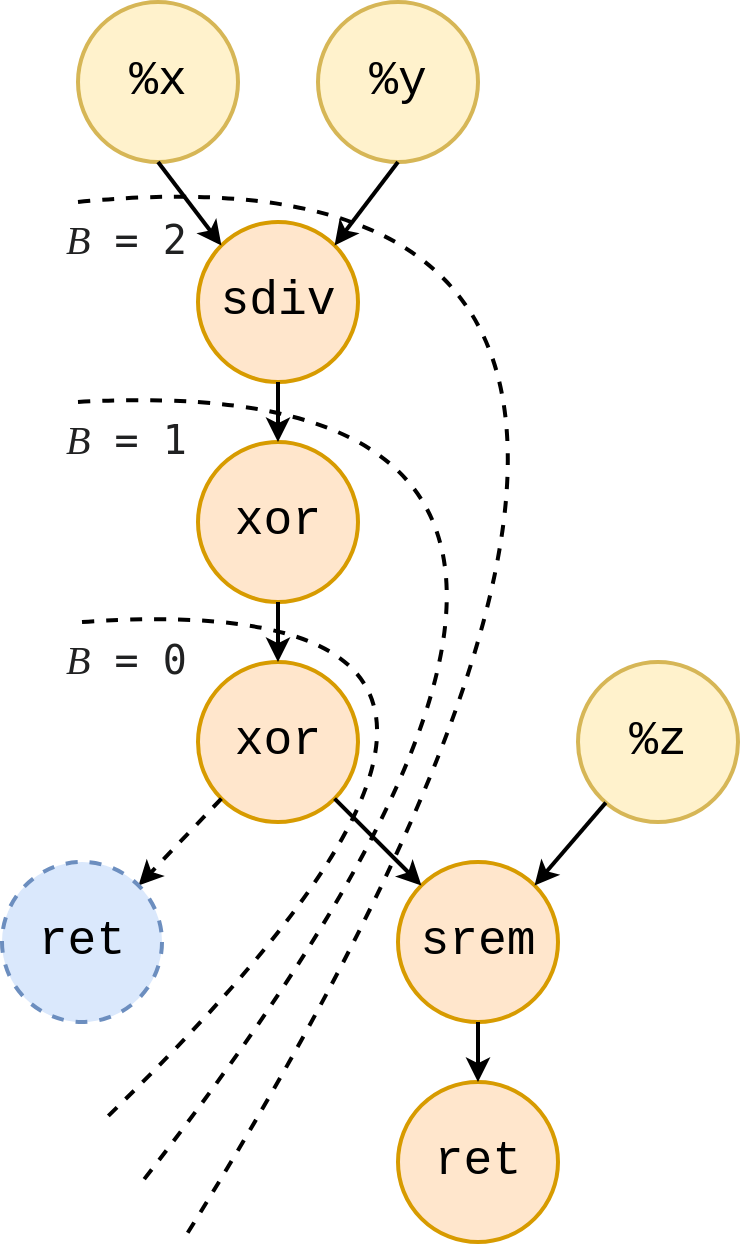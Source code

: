 <mxfile version="24.1.0" type="device">
  <diagram name="Page-1" id="4kx47Z_vcf4Q4TvHGx9w">
    <mxGraphModel dx="1114" dy="842" grid="1" gridSize="10" guides="1" tooltips="1" connect="1" arrows="1" fold="1" page="1" pageScale="1" pageWidth="850" pageHeight="1100" math="0" shadow="0">
      <root>
        <mxCell id="0" />
        <mxCell id="1" parent="0" />
        <mxCell id="8tNPOJJLOjALJbDub3ZB-1" value="&lt;font style=&quot;font-size: 24px;&quot;&gt;%x&lt;/font&gt;" style="ellipse;whiteSpace=wrap;html=1;aspect=fixed;fontFamily=Courier New;fontSize=16;strokeWidth=2;fillColor=#fff2cc;strokeColor=#d6b656;" parent="1" vertex="1">
          <mxGeometry x="138" y="230" width="80" height="80" as="geometry" />
        </mxCell>
        <mxCell id="8tNPOJJLOjALJbDub3ZB-2" value="&lt;font style=&quot;font-size: 24px;&quot;&gt;%y&lt;/font&gt;" style="ellipse;whiteSpace=wrap;html=1;aspect=fixed;fontFamily=Courier New;fontSize=14;strokeWidth=2;fillColor=#fff2cc;strokeColor=#d6b656;" parent="1" vertex="1">
          <mxGeometry x="258" y="230" width="80" height="80" as="geometry" />
        </mxCell>
        <mxCell id="8tNPOJJLOjALJbDub3ZB-3" value="&lt;font style=&quot;font-size: 24px;&quot;&gt;xor&lt;/font&gt;" style="ellipse;whiteSpace=wrap;html=1;aspect=fixed;fontFamily=Courier New;fontSize=14;strokeWidth=2;fillColor=#ffe6cc;strokeColor=#d79b00;" parent="1" vertex="1">
          <mxGeometry x="198" y="450" width="80" height="80" as="geometry" />
        </mxCell>
        <mxCell id="8tNPOJJLOjALJbDub3ZB-4" value="&lt;font style=&quot;font-size: 24px;&quot;&gt;xor&lt;/font&gt;" style="ellipse;whiteSpace=wrap;html=1;aspect=fixed;fontFamily=Courier New;fontSize=14;strokeWidth=2;fillColor=#ffe6cc;strokeColor=#d79b00;" parent="1" vertex="1">
          <mxGeometry x="198" y="560" width="80" height="80" as="geometry" />
        </mxCell>
        <mxCell id="8tNPOJJLOjALJbDub3ZB-5" value="&lt;font style=&quot;font-size: 24px;&quot;&gt;srem&lt;/font&gt;" style="ellipse;whiteSpace=wrap;html=1;aspect=fixed;fontFamily=Courier New;fontSize=14;strokeWidth=2;fillColor=#ffe6cc;strokeColor=#d79b00;" parent="1" vertex="1">
          <mxGeometry x="298" y="660" width="80" height="80" as="geometry" />
        </mxCell>
        <mxCell id="8tNPOJJLOjALJbDub3ZB-6" value="&lt;font style=&quot;font-size: 24px;&quot;&gt;%z&lt;/font&gt;" style="ellipse;whiteSpace=wrap;html=1;aspect=fixed;fontFamily=Courier New;fontSize=14;strokeWidth=2;fillColor=#fff2cc;strokeColor=#d6b656;" parent="1" vertex="1">
          <mxGeometry x="388" y="560" width="80" height="80" as="geometry" />
        </mxCell>
        <mxCell id="8tNPOJJLOjALJbDub3ZB-7" value="&lt;font style=&quot;font-size: 24px;&quot;&gt;ret&lt;/font&gt;" style="ellipse;whiteSpace=wrap;html=1;aspect=fixed;fontFamily=Courier New;fontSize=14;strokeWidth=2;fillColor=#ffe6cc;strokeColor=#d79b00;" parent="1" vertex="1">
          <mxGeometry x="298" y="770" width="80" height="80" as="geometry" />
        </mxCell>
        <mxCell id="8tNPOJJLOjALJbDub3ZB-10" value="&lt;font style=&quot;font-size: 24px;&quot;&gt;sdiv&lt;/font&gt;" style="ellipse;whiteSpace=wrap;html=1;aspect=fixed;fontFamily=Courier New;fontSize=14;strokeWidth=2;fillColor=#ffe6cc;strokeColor=#d79b00;" parent="1" vertex="1">
          <mxGeometry x="198" y="340" width="80" height="80" as="geometry" />
        </mxCell>
        <mxCell id="8tNPOJJLOjALJbDub3ZB-19" value="" style="curved=1;endArrow=none;html=1;rounded=0;strokeWidth=2;dashed=1;endFill=0;" parent="1" edge="1">
          <mxGeometry width="50" height="50" relative="1" as="geometry">
            <mxPoint x="140" y="540" as="sourcePoint" />
            <mxPoint x="150" y="790" as="targetPoint" />
            <Array as="points">
              <mxPoint x="430" y="520" />
            </Array>
          </mxGeometry>
        </mxCell>
        <mxCell id="8tNPOJJLOjALJbDub3ZB-21" value="" style="curved=1;endArrow=none;html=1;rounded=0;strokeWidth=2;dashed=1;endFill=0;" parent="1" edge="1">
          <mxGeometry width="50" height="50" relative="1" as="geometry">
            <mxPoint x="138" y="430" as="sourcePoint" />
            <mxPoint x="170" y="820" as="targetPoint" />
            <Array as="points">
              <mxPoint x="490" y="410" />
            </Array>
          </mxGeometry>
        </mxCell>
        <mxCell id="8tNPOJJLOjALJbDub3ZB-22" value="" style="curved=1;endArrow=none;html=1;rounded=0;strokeWidth=2;dashed=1;endFill=0;" parent="1" edge="1">
          <mxGeometry width="50" height="50" relative="1" as="geometry">
            <mxPoint x="138" y="330" as="sourcePoint" />
            <mxPoint x="190" y="850" as="targetPoint" />
            <Array as="points">
              <mxPoint x="540" y="290" />
            </Array>
          </mxGeometry>
        </mxCell>
        <mxCell id="8tNPOJJLOjALJbDub3ZB-25" value="" style="endArrow=classic;html=1;rounded=0;exitX=0.5;exitY=1;exitDx=0;exitDy=0;entryX=0;entryY=0;entryDx=0;entryDy=0;strokeWidth=2;" parent="1" source="8tNPOJJLOjALJbDub3ZB-1" target="8tNPOJJLOjALJbDub3ZB-10" edge="1">
          <mxGeometry width="50" height="50" relative="1" as="geometry">
            <mxPoint x="178" y="300" as="sourcePoint" />
            <mxPoint x="178" y="360" as="targetPoint" />
          </mxGeometry>
        </mxCell>
        <mxCell id="8tNPOJJLOjALJbDub3ZB-26" value="" style="endArrow=classic;html=1;rounded=0;exitX=0.5;exitY=1;exitDx=0;exitDy=0;entryX=1;entryY=0;entryDx=0;entryDy=0;strokeWidth=2;" parent="1" source="8tNPOJJLOjALJbDub3ZB-2" target="8tNPOJJLOjALJbDub3ZB-10" edge="1">
          <mxGeometry width="50" height="50" relative="1" as="geometry">
            <mxPoint x="188" y="300" as="sourcePoint" />
            <mxPoint x="220" y="362" as="targetPoint" />
          </mxGeometry>
        </mxCell>
        <mxCell id="8tNPOJJLOjALJbDub3ZB-27" value="" style="endArrow=classic;html=1;rounded=0;exitX=0.5;exitY=1;exitDx=0;exitDy=0;entryX=0.5;entryY=0;entryDx=0;entryDy=0;strokeWidth=2;" parent="1" source="8tNPOJJLOjALJbDub3ZB-10" target="8tNPOJJLOjALJbDub3ZB-3" edge="1">
          <mxGeometry width="50" height="50" relative="1" as="geometry">
            <mxPoint x="188" y="300" as="sourcePoint" />
            <mxPoint x="220" y="362" as="targetPoint" />
            <Array as="points" />
          </mxGeometry>
        </mxCell>
        <mxCell id="8tNPOJJLOjALJbDub3ZB-28" value="" style="endArrow=classic;html=1;rounded=0;exitX=0.5;exitY=1;exitDx=0;exitDy=0;entryX=0.5;entryY=0;entryDx=0;entryDy=0;strokeWidth=2;" parent="1" source="8tNPOJJLOjALJbDub3ZB-3" target="8tNPOJJLOjALJbDub3ZB-4" edge="1">
          <mxGeometry width="50" height="50" relative="1" as="geometry">
            <mxPoint x="248" y="430" as="sourcePoint" />
            <mxPoint x="248" y="460" as="targetPoint" />
            <Array as="points">
              <mxPoint x="238" y="540" />
            </Array>
          </mxGeometry>
        </mxCell>
        <mxCell id="8tNPOJJLOjALJbDub3ZB-32" value="" style="endArrow=classic;html=1;rounded=0;entryX=0.5;entryY=0;entryDx=0;entryDy=0;strokeWidth=2;exitX=0.5;exitY=1;exitDx=0;exitDy=0;" parent="1" source="8tNPOJJLOjALJbDub3ZB-5" target="8tNPOJJLOjALJbDub3ZB-7" edge="1">
          <mxGeometry width="50" height="50" relative="1" as="geometry">
            <mxPoint x="248" y="430" as="sourcePoint" />
            <mxPoint x="248" y="460" as="targetPoint" />
          </mxGeometry>
        </mxCell>
        <mxCell id="8tNPOJJLOjALJbDub3ZB-34" value="" style="endArrow=classic;html=1;rounded=0;exitX=1;exitY=1;exitDx=0;exitDy=0;strokeWidth=2;" parent="1" source="8tNPOJJLOjALJbDub3ZB-4" target="8tNPOJJLOjALJbDub3ZB-5" edge="1">
          <mxGeometry width="50" height="50" relative="1" as="geometry">
            <mxPoint x="258" y="440" as="sourcePoint" />
            <mxPoint x="258" y="470" as="targetPoint" />
          </mxGeometry>
        </mxCell>
        <mxCell id="8tNPOJJLOjALJbDub3ZB-35" value="" style="endArrow=classic;html=1;rounded=0;strokeWidth=2;entryX=1;entryY=0;entryDx=0;entryDy=0;" parent="1" source="8tNPOJJLOjALJbDub3ZB-6" target="8tNPOJJLOjALJbDub3ZB-5" edge="1">
          <mxGeometry width="50" height="50" relative="1" as="geometry">
            <mxPoint x="388" y="620" as="sourcePoint" />
            <mxPoint x="320" y="682" as="targetPoint" />
          </mxGeometry>
        </mxCell>
        <mxCell id="8tNPOJJLOjALJbDub3ZB-53" value="&lt;font style=&quot;font-size: 20px;&quot; color=&quot;#202122&quot;&gt;&lt;span style=&quot;background-color: rgb(255, 255, 255);&quot;&gt;&lt;i style=&quot;&quot;&gt;&lt;font style=&quot;font-size: 20px;&quot; face=&quot;Times New Roman&quot;&gt;B&lt;/font&gt;&lt;/i&gt;&lt;font style=&quot;font-size: 20px;&quot; face=&quot;monospace, monospace&quot;&gt; = 2&lt;/font&gt;&lt;/span&gt;&lt;/font&gt;" style="text;whiteSpace=wrap;html=1;" parent="1" vertex="1">
          <mxGeometry x="130" y="330" width="185" height="40" as="geometry" />
        </mxCell>
        <mxCell id="TCIT5zViLuf92jnoW2vM-3" value="" style="endArrow=classic;html=1;rounded=0;exitX=0;exitY=1;exitDx=0;exitDy=0;strokeWidth=2;entryX=1;entryY=0;entryDx=0;entryDy=0;dashed=1;" parent="1" source="8tNPOJJLOjALJbDub3ZB-4" target="TCIT5zViLuf92jnoW2vM-6" edge="1">
          <mxGeometry width="50" height="50" relative="1" as="geometry">
            <mxPoint x="248" y="430" as="sourcePoint" />
            <mxPoint x="180" y="660" as="targetPoint" />
            <Array as="points" />
          </mxGeometry>
        </mxCell>
        <mxCell id="TCIT5zViLuf92jnoW2vM-6" value="&lt;font style=&quot;font-size: 24px;&quot;&gt;ret&lt;/font&gt;" style="ellipse;whiteSpace=wrap;html=1;aspect=fixed;fontFamily=Courier New;fontSize=14;strokeWidth=2;fillColor=#dae8fc;strokeColor=#6c8ebf;dashed=1;" parent="1" vertex="1">
          <mxGeometry x="100" y="660" width="80" height="80" as="geometry" />
        </mxCell>
        <mxCell id="x32yc6CyeuZ8qPAknc5R-1" value="&lt;font style=&quot;font-size: 20px;&quot; color=&quot;#202122&quot;&gt;&lt;span style=&quot;background-color: rgb(255, 255, 255);&quot;&gt;&lt;i style=&quot;&quot;&gt;&lt;font style=&quot;font-size: 20px;&quot; face=&quot;Times New Roman&quot;&gt;B&lt;/font&gt;&lt;/i&gt;&lt;font style=&quot;font-size: 20px;&quot; face=&quot;monospace, monospace&quot;&gt; = 1&lt;/font&gt;&lt;/span&gt;&lt;/font&gt;" style="text;whiteSpace=wrap;html=1;" parent="1" vertex="1">
          <mxGeometry x="130" y="430" width="185" height="40" as="geometry" />
        </mxCell>
        <mxCell id="x32yc6CyeuZ8qPAknc5R-2" value="&lt;font style=&quot;font-size: 20px;&quot; color=&quot;#202122&quot;&gt;&lt;span style=&quot;background-color: rgb(255, 255, 255);&quot;&gt;&lt;i style=&quot;&quot;&gt;&lt;font style=&quot;font-size: 20px;&quot; face=&quot;Times New Roman&quot;&gt;B&lt;/font&gt;&lt;/i&gt;&lt;font style=&quot;font-size: 20px;&quot; face=&quot;monospace, monospace&quot;&gt; = 0&lt;/font&gt;&lt;/span&gt;&lt;/font&gt;" style="text;whiteSpace=wrap;html=1;" parent="1" vertex="1">
          <mxGeometry x="130" y="540" width="185" height="40" as="geometry" />
        </mxCell>
      </root>
    </mxGraphModel>
  </diagram>
</mxfile>
